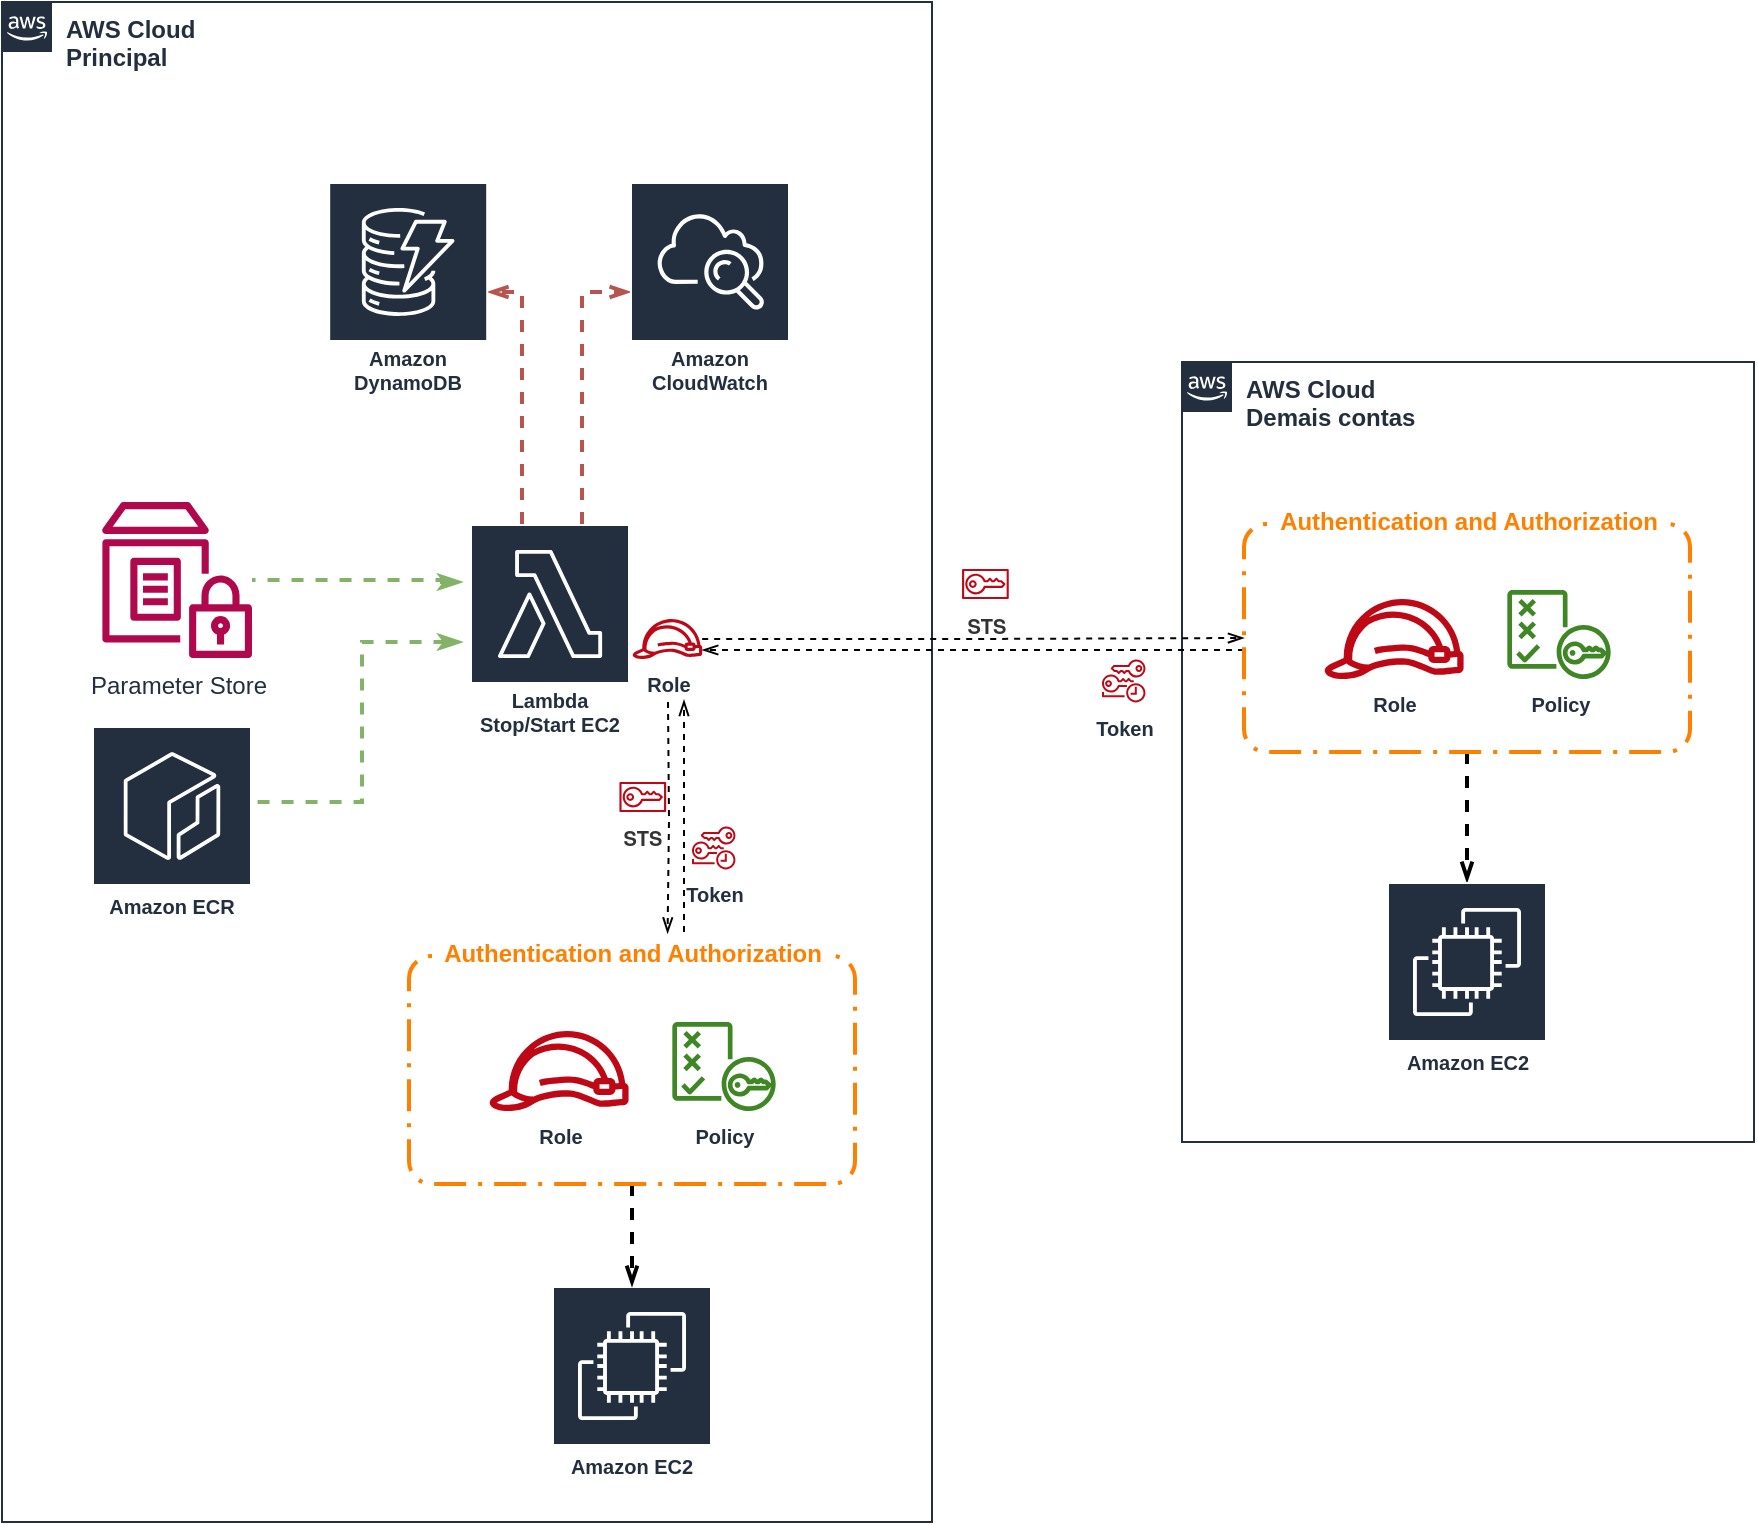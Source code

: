 <mxfile version="19.0.3" type="device"><diagram id="dWeelk9RVuQAgRtPj49o" name="Página-1"><mxGraphModel dx="1980" dy="990" grid="1" gridSize="10" guides="1" tooltips="1" connect="1" arrows="1" fold="1" page="0" pageScale="1" pageWidth="827" pageHeight="1169" math="0" shadow="0"><root><mxCell id="0"/><mxCell id="1" parent="0"/><mxCell id="urSBNW5Cls7o-i-enr7w-26" value="AWS Cloud&lt;br&gt;Demais contas" style="points=[[0,0],[0.25,0],[0.5,0],[0.75,0],[1,0],[1,0.25],[1,0.5],[1,0.75],[1,1],[0.75,1],[0.5,1],[0.25,1],[0,1],[0,0.75],[0,0.5],[0,0.25]];outlineConnect=0;gradientColor=none;html=1;whiteSpace=wrap;fontSize=12;fontStyle=1;container=0;pointerEvents=0;collapsible=0;recursiveResize=0;shape=mxgraph.aws4.group;grIcon=mxgraph.aws4.group_aws_cloud_alt;strokeColor=#232F3E;fillColor=none;verticalAlign=top;align=left;spacingLeft=30;fontColor=#232F3E;dashed=0;" parent="1" vertex="1"><mxGeometry x="580" y="290" width="286" height="390" as="geometry"/></mxCell><mxCell id="urSBNW5Cls7o-i-enr7w-11" value="AWS Cloud&lt;br&gt;Principal" style="points=[[0,0],[0.25,0],[0.5,0],[0.75,0],[1,0],[1,0.25],[1,0.5],[1,0.75],[1,1],[0.75,1],[0.5,1],[0.25,1],[0,1],[0,0.75],[0,0.5],[0,0.25]];outlineConnect=0;gradientColor=none;html=1;whiteSpace=wrap;fontSize=12;fontStyle=1;container=0;pointerEvents=0;collapsible=0;recursiveResize=0;shape=mxgraph.aws4.group;grIcon=mxgraph.aws4.group_aws_cloud_alt;strokeColor=#232F3E;fillColor=none;verticalAlign=top;align=left;spacingLeft=30;fontColor=#232F3E;dashed=0;" parent="1" vertex="1"><mxGeometry x="-10" y="110" width="465" height="760" as="geometry"/></mxCell><mxCell id="urSBNW5Cls7o-i-enr7w-4" value="&lt;span style=&quot;color: rgb(51, 51, 51); font-family: AmazonEmber, &amp;quot;Helvetica Neue&amp;quot;, Helvetica, Arial, sans-serif; font-size: 10px; text-align: left;&quot;&gt;STS&lt;br style=&quot;font-size: 10px;&quot;&gt;&lt;/span&gt;" style="sketch=0;outlineConnect=0;fontColor=#232F3E;gradientColor=none;fillColor=#BF0816;strokeColor=none;dashed=0;verticalLabelPosition=bottom;verticalAlign=top;align=center;html=1;fontSize=10;fontStyle=1;aspect=fixed;pointerEvents=1;shape=mxgraph.aws4.sts;" parent="1" vertex="1"><mxGeometry x="470" y="393.5" width="23.4" height="15" as="geometry"/></mxCell><mxCell id="urSBNW5Cls7o-i-enr7w-9" value="Token" style="sketch=0;outlineConnect=0;fontColor=#232F3E;gradientColor=none;fillColor=#BF0816;strokeColor=none;dashed=0;verticalLabelPosition=bottom;verticalAlign=top;align=center;html=1;fontSize=10;fontStyle=1;aspect=fixed;pointerEvents=1;shape=mxgraph.aws4.temporary_security_credential;" parent="1" vertex="1"><mxGeometry x="540" y="438.5" width="21.72" height="22" as="geometry"/></mxCell><mxCell id="urSBNW5Cls7o-i-enr7w-30" style="edgeStyle=orthogonalEdgeStyle;rounded=0;orthogonalLoop=1;jettySize=auto;html=1;dashed=1;fontColor=#FF8000;endArrow=openThin;endFill=0;strokeWidth=1;" parent="1" target="urSBNW5Cls7o-i-enr7w-2" edge="1"><mxGeometry relative="1" as="geometry"><mxPoint x="671" y="434" as="sourcePoint"/><mxPoint x="351.0" y="483.04" as="targetPoint"/><Array as="points"><mxPoint x="680" y="434"/><mxPoint x="680" y="434"/></Array></mxGeometry></mxCell><mxCell id="oeTm8r7yaTNmCLgXaVZu-10" style="edgeStyle=orthogonalEdgeStyle;rounded=0;orthogonalLoop=1;jettySize=auto;html=1;strokeWidth=2;endArrow=openThin;fontColor=#FF8000;dashed=1;endFill=0;" parent="1" source="urSBNW5Cls7o-i-enr7w-12" target="oeTm8r7yaTNmCLgXaVZu-1" edge="1"><mxGeometry relative="1" as="geometry"/></mxCell><mxCell id="urSBNW5Cls7o-i-enr7w-12" value="" style="points=[[0.25,0,0],[0.5,0,0],[0.75,0,0],[1,0.25,0],[1,0.5,0],[1,0.75,0],[0.75,1,0],[0.5,1,0],[0.25,1,0],[0,0.75,0],[0,0.5,0],[0,0.25,0]];rounded=1;arcSize=10;dashed=1;dashPattern=8 3 1 3;strokeWidth=2;labelPosition=center;verticalLabelPosition=top;align=center;verticalAlign=bottom;strokeColor=#FF8000;fontColor=#FF8000;" parent="1" vertex="1"><mxGeometry x="611" y="371" width="223" height="114" as="geometry"/></mxCell><mxCell id="oeTm8r7yaTNmCLgXaVZu-7" style="edgeStyle=orthogonalEdgeStyle;rounded=0;orthogonalLoop=1;jettySize=auto;html=1;entryX=0.589;entryY=-0.014;entryDx=0;entryDy=0;entryPerimeter=0;endArrow=openThin;fontColor=#FF8000;dashed=1;endFill=0;strokeWidth=1;" parent="1" target="oeTm8r7yaTNmCLgXaVZu-5" edge="1"><mxGeometry relative="1" as="geometry"><mxPoint x="323" y="460" as="sourcePoint"/></mxGeometry></mxCell><mxCell id="urSBNW5Cls7o-i-enr7w-2" value="Role" style="sketch=0;outlineConnect=0;fontColor=#232F3E;gradientColor=none;fillColor=#BF0816;strokeColor=none;dashed=0;verticalLabelPosition=bottom;verticalAlign=top;align=center;html=1;fontSize=10;fontStyle=1;aspect=fixed;pointerEvents=1;shape=mxgraph.aws4.role;" parent="1" vertex="1"><mxGeometry x="305" y="418.5" width="35.45" height="20" as="geometry"/></mxCell><mxCell id="urSBNW5Cls7o-i-enr7w-3" value="Policy" style="sketch=0;outlineConnect=0;fontColor=#232F3E;gradientColor=none;fillColor=#3F8624;strokeColor=none;dashed=0;verticalLabelPosition=bottom;verticalAlign=top;align=center;html=1;fontSize=10;fontStyle=1;aspect=fixed;pointerEvents=1;shape=mxgraph.aws4.policy;" parent="1" vertex="1"><mxGeometry x="742.6" y="404" width="51.81" height="44.5" as="geometry"/></mxCell><mxCell id="urSBNW5Cls7o-i-enr7w-13" value="Authentication and Authorization" style="text;html=1;align=center;verticalAlign=middle;resizable=0;points=[];autosize=1;strokeColor=none;fillColor=default;fontColor=#FF8000;fontStyle=1" parent="1" vertex="1"><mxGeometry x="622.5" y="360" width="200" height="20" as="geometry"/></mxCell><mxCell id="urSBNW5Cls7o-i-enr7w-5" value="Amazon EC2" style="sketch=0;outlineConnect=0;fontColor=#232F3E;gradientColor=none;strokeColor=#ffffff;fillColor=#232F3E;dashed=0;verticalLabelPosition=middle;verticalAlign=bottom;align=center;html=1;whiteSpace=wrap;fontSize=10;fontStyle=1;spacing=3;shape=mxgraph.aws4.productIcon;prIcon=mxgraph.aws4.ec2;" parent="1" vertex="1"><mxGeometry x="265" y="752" width="80" height="100" as="geometry"/></mxCell><mxCell id="-tcUxCjNHEmnyMWOvnjS-3" style="edgeStyle=orthogonalEdgeStyle;rounded=0;orthogonalLoop=1;jettySize=auto;html=1;endArrow=none;fontColor=#FF8000;strokeWidth=2;dashed=1;endFill=0;startArrow=classicThin;startFill=1;fillColor=#d5e8d4;strokeColor=#82b366;" edge="1" parent="1" target="-tcUxCjNHEmnyMWOvnjS-2"><mxGeometry relative="1" as="geometry"><mxPoint x="220" y="400" as="sourcePoint"/><Array as="points"><mxPoint x="210" y="400"/><mxPoint x="210" y="399"/></Array></mxGeometry></mxCell><mxCell id="-tcUxCjNHEmnyMWOvnjS-6" style="edgeStyle=orthogonalEdgeStyle;rounded=0;orthogonalLoop=1;jettySize=auto;html=1;endArrow=none;endFill=0;fontColor=#FF8000;strokeWidth=2;dashed=1;startArrow=classicThin;startFill=1;fillColor=#d5e8d4;strokeColor=#82b366;" edge="1" parent="1" target="-tcUxCjNHEmnyMWOvnjS-5"><mxGeometry relative="1" as="geometry"><mxPoint x="220" y="430" as="sourcePoint"/><Array as="points"><mxPoint x="170" y="430"/><mxPoint x="170" y="510"/></Array></mxGeometry></mxCell><mxCell id="-tcUxCjNHEmnyMWOvnjS-7" style="edgeStyle=orthogonalEdgeStyle;rounded=0;orthogonalLoop=1;jettySize=auto;html=1;startArrow=none;startFill=0;endArrow=openThin;endFill=0;fontColor=#FF8000;strokeWidth=2;dashed=1;fillColor=#f8cecc;strokeColor=#b85450;" edge="1" parent="1" source="urSBNW5Cls7o-i-enr7w-24" target="-tcUxCjNHEmnyMWOvnjS-4"><mxGeometry relative="1" as="geometry"><Array as="points"><mxPoint x="250" y="255"/></Array></mxGeometry></mxCell><mxCell id="-tcUxCjNHEmnyMWOvnjS-9" style="edgeStyle=orthogonalEdgeStyle;rounded=0;orthogonalLoop=1;jettySize=auto;html=1;startArrow=none;startFill=0;endArrow=openThin;endFill=0;strokeColor=#b85450;fontColor=#FF8000;strokeWidth=2;dashed=1;fillColor=#f8cecc;" edge="1" parent="1" source="urSBNW5Cls7o-i-enr7w-24" target="-tcUxCjNHEmnyMWOvnjS-8"><mxGeometry relative="1" as="geometry"><Array as="points"><mxPoint x="280" y="255"/></Array></mxGeometry></mxCell><mxCell id="urSBNW5Cls7o-i-enr7w-24" value="Lambda Stop/Start EC2" style="sketch=0;outlineConnect=0;fontColor=#232F3E;gradientColor=none;strokeColor=#ffffff;fillColor=#232F3E;dashed=0;verticalLabelPosition=middle;verticalAlign=bottom;align=center;html=1;whiteSpace=wrap;fontSize=10;fontStyle=1;spacing=3;shape=mxgraph.aws4.productIcon;prIcon=mxgraph.aws4.lambda;" parent="1" vertex="1"><mxGeometry x="224" y="371" width="80" height="109.5" as="geometry"/></mxCell><mxCell id="urSBNW5Cls7o-i-enr7w-29" style="edgeStyle=orthogonalEdgeStyle;rounded=0;orthogonalLoop=1;jettySize=auto;html=1;dashed=1;fontColor=#FF8000;endArrow=openThin;endFill=0;strokeWidth=1;" parent="1" source="urSBNW5Cls7o-i-enr7w-2" target="urSBNW5Cls7o-i-enr7w-12" edge="1"><mxGeometry relative="1" as="geometry"><mxPoint x="346.95" y="388" as="sourcePoint"/><Array as="points"/></mxGeometry></mxCell><mxCell id="oeTm8r7yaTNmCLgXaVZu-1" value="Amazon EC2" style="sketch=0;outlineConnect=0;fontColor=#232F3E;gradientColor=none;strokeColor=#ffffff;fillColor=#232F3E;dashed=0;verticalLabelPosition=middle;verticalAlign=bottom;align=center;html=1;whiteSpace=wrap;fontSize=10;fontStyle=1;spacing=3;shape=mxgraph.aws4.productIcon;prIcon=mxgraph.aws4.ec2;" parent="1" vertex="1"><mxGeometry x="682.5" y="550" width="80" height="100" as="geometry"/></mxCell><mxCell id="oeTm8r7yaTNmCLgXaVZu-2" value="Role" style="sketch=0;outlineConnect=0;fontColor=#232F3E;gradientColor=none;fillColor=#BF0816;strokeColor=none;dashed=0;verticalLabelPosition=bottom;verticalAlign=top;align=center;html=1;fontSize=10;fontStyle=1;aspect=fixed;pointerEvents=1;shape=mxgraph.aws4.role;" parent="1" vertex="1"><mxGeometry x="650.6" y="408.5" width="70.9" height="40" as="geometry"/></mxCell><mxCell id="oeTm8r7yaTNmCLgXaVZu-8" style="edgeStyle=orthogonalEdgeStyle;rounded=0;orthogonalLoop=1;jettySize=auto;html=1;endArrow=openThin;fontColor=#FF8000;dashed=1;endFill=0;strokeWidth=1;" parent="1" source="oeTm8r7yaTNmCLgXaVZu-3" edge="1"><mxGeometry relative="1" as="geometry"><mxPoint x="331" y="459" as="targetPoint"/><Array as="points"><mxPoint x="331" y="475"/><mxPoint x="331" y="475"/></Array></mxGeometry></mxCell><mxCell id="oeTm8r7yaTNmCLgXaVZu-9" style="edgeStyle=orthogonalEdgeStyle;rounded=0;orthogonalLoop=1;jettySize=auto;html=1;strokeWidth=2;endArrow=openThin;fontColor=#FF8000;dashed=1;endFill=0;" parent="1" source="oeTm8r7yaTNmCLgXaVZu-3" target="urSBNW5Cls7o-i-enr7w-5" edge="1"><mxGeometry relative="1" as="geometry"/></mxCell><mxCell id="oeTm8r7yaTNmCLgXaVZu-3" value="" style="points=[[0.25,0,0],[0.5,0,0],[0.75,0,0],[1,0.25,0],[1,0.5,0],[1,0.75,0],[0.75,1,0],[0.5,1,0],[0.25,1,0],[0,0.75,0],[0,0.5,0],[0,0.25,0]];rounded=1;arcSize=10;dashed=1;dashPattern=8 3 1 3;strokeWidth=2;labelPosition=center;verticalLabelPosition=top;align=center;verticalAlign=bottom;strokeColor=#FF8000;fontColor=#FF8000;" parent="1" vertex="1"><mxGeometry x="193.5" y="587" width="223" height="114" as="geometry"/></mxCell><mxCell id="oeTm8r7yaTNmCLgXaVZu-4" value="Policy" style="sketch=0;outlineConnect=0;fontColor=#232F3E;gradientColor=none;fillColor=#3F8624;strokeColor=none;dashed=0;verticalLabelPosition=bottom;verticalAlign=top;align=center;html=1;fontSize=10;fontStyle=1;aspect=fixed;pointerEvents=1;shape=mxgraph.aws4.policy;" parent="1" vertex="1"><mxGeometry x="325.1" y="620" width="51.81" height="44.5" as="geometry"/></mxCell><mxCell id="oeTm8r7yaTNmCLgXaVZu-5" value="Authentication and Authorization" style="text;html=1;align=center;verticalAlign=middle;resizable=0;points=[];autosize=1;strokeColor=none;fillColor=default;fontColor=#FF8000;fontStyle=1" parent="1" vertex="1"><mxGeometry x="205" y="576" width="200" height="20" as="geometry"/></mxCell><mxCell id="oeTm8r7yaTNmCLgXaVZu-6" value="Role" style="sketch=0;outlineConnect=0;fontColor=#232F3E;gradientColor=none;fillColor=#BF0816;strokeColor=none;dashed=0;verticalLabelPosition=bottom;verticalAlign=top;align=center;html=1;fontSize=10;fontStyle=1;aspect=fixed;pointerEvents=1;shape=mxgraph.aws4.role;" parent="1" vertex="1"><mxGeometry x="233.1" y="624.5" width="70.9" height="40" as="geometry"/></mxCell><mxCell id="oeTm8r7yaTNmCLgXaVZu-11" value="&lt;span style=&quot;color: rgb(51, 51, 51); font-family: AmazonEmber, &amp;quot;Helvetica Neue&amp;quot;, Helvetica, Arial, sans-serif; font-size: 10px; text-align: left;&quot;&gt;STS&lt;br style=&quot;font-size: 10px;&quot;&gt;&lt;/span&gt;" style="sketch=0;outlineConnect=0;fontColor=#232F3E;gradientColor=none;fillColor=#BF0816;strokeColor=none;dashed=0;verticalLabelPosition=bottom;verticalAlign=top;align=center;html=1;fontSize=10;fontStyle=1;aspect=fixed;pointerEvents=1;shape=mxgraph.aws4.sts;" parent="1" vertex="1"><mxGeometry x="298.7" y="500" width="23.4" height="15" as="geometry"/></mxCell><mxCell id="oeTm8r7yaTNmCLgXaVZu-12" value="Token" style="sketch=0;outlineConnect=0;fontColor=#232F3E;gradientColor=none;fillColor=#BF0816;strokeColor=none;dashed=0;verticalLabelPosition=bottom;verticalAlign=top;align=center;html=1;fontSize=10;fontStyle=1;aspect=fixed;pointerEvents=1;shape=mxgraph.aws4.temporary_security_credential;" parent="1" vertex="1"><mxGeometry x="335" y="522" width="21.72" height="22" as="geometry"/></mxCell><mxCell id="-tcUxCjNHEmnyMWOvnjS-2" value="Parameter Store" style="sketch=0;outlineConnect=0;fontColor=#232F3E;gradientColor=none;fillColor=#B0084D;strokeColor=none;dashed=0;verticalLabelPosition=bottom;verticalAlign=top;align=center;html=1;fontSize=12;fontStyle=0;aspect=fixed;pointerEvents=1;shape=mxgraph.aws4.parameter_store;" vertex="1" parent="1"><mxGeometry x="40" y="360" width="75" height="78" as="geometry"/></mxCell><mxCell id="-tcUxCjNHEmnyMWOvnjS-4" value="Amazon DynamoDB" style="sketch=0;outlineConnect=0;fontColor=#232F3E;gradientColor=none;strokeColor=#ffffff;fillColor=#232F3E;dashed=0;verticalLabelPosition=middle;verticalAlign=bottom;align=center;html=1;whiteSpace=wrap;fontSize=10;fontStyle=1;spacing=3;shape=mxgraph.aws4.productIcon;prIcon=mxgraph.aws4.dynamodb;" vertex="1" parent="1"><mxGeometry x="153.1" y="200" width="80" height="110" as="geometry"/></mxCell><mxCell id="-tcUxCjNHEmnyMWOvnjS-5" value="Amazon ECR" style="sketch=0;outlineConnect=0;fontColor=#232F3E;gradientColor=none;strokeColor=#ffffff;fillColor=#232F3E;dashed=0;verticalLabelPosition=middle;verticalAlign=bottom;align=center;html=1;whiteSpace=wrap;fontSize=10;fontStyle=1;spacing=3;shape=mxgraph.aws4.productIcon;prIcon=mxgraph.aws4.ecr;" vertex="1" parent="1"><mxGeometry x="35" y="472" width="80" height="100" as="geometry"/></mxCell><mxCell id="-tcUxCjNHEmnyMWOvnjS-8" value="Amazon CloudWatch" style="sketch=0;outlineConnect=0;fontColor=#232F3E;gradientColor=none;strokeColor=#ffffff;fillColor=#232F3E;dashed=0;verticalLabelPosition=middle;verticalAlign=bottom;align=center;html=1;whiteSpace=wrap;fontSize=10;fontStyle=1;spacing=3;shape=mxgraph.aws4.productIcon;prIcon=mxgraph.aws4.cloudwatch;" vertex="1" parent="1"><mxGeometry x="304" y="200" width="80" height="110" as="geometry"/></mxCell></root></mxGraphModel></diagram></mxfile>